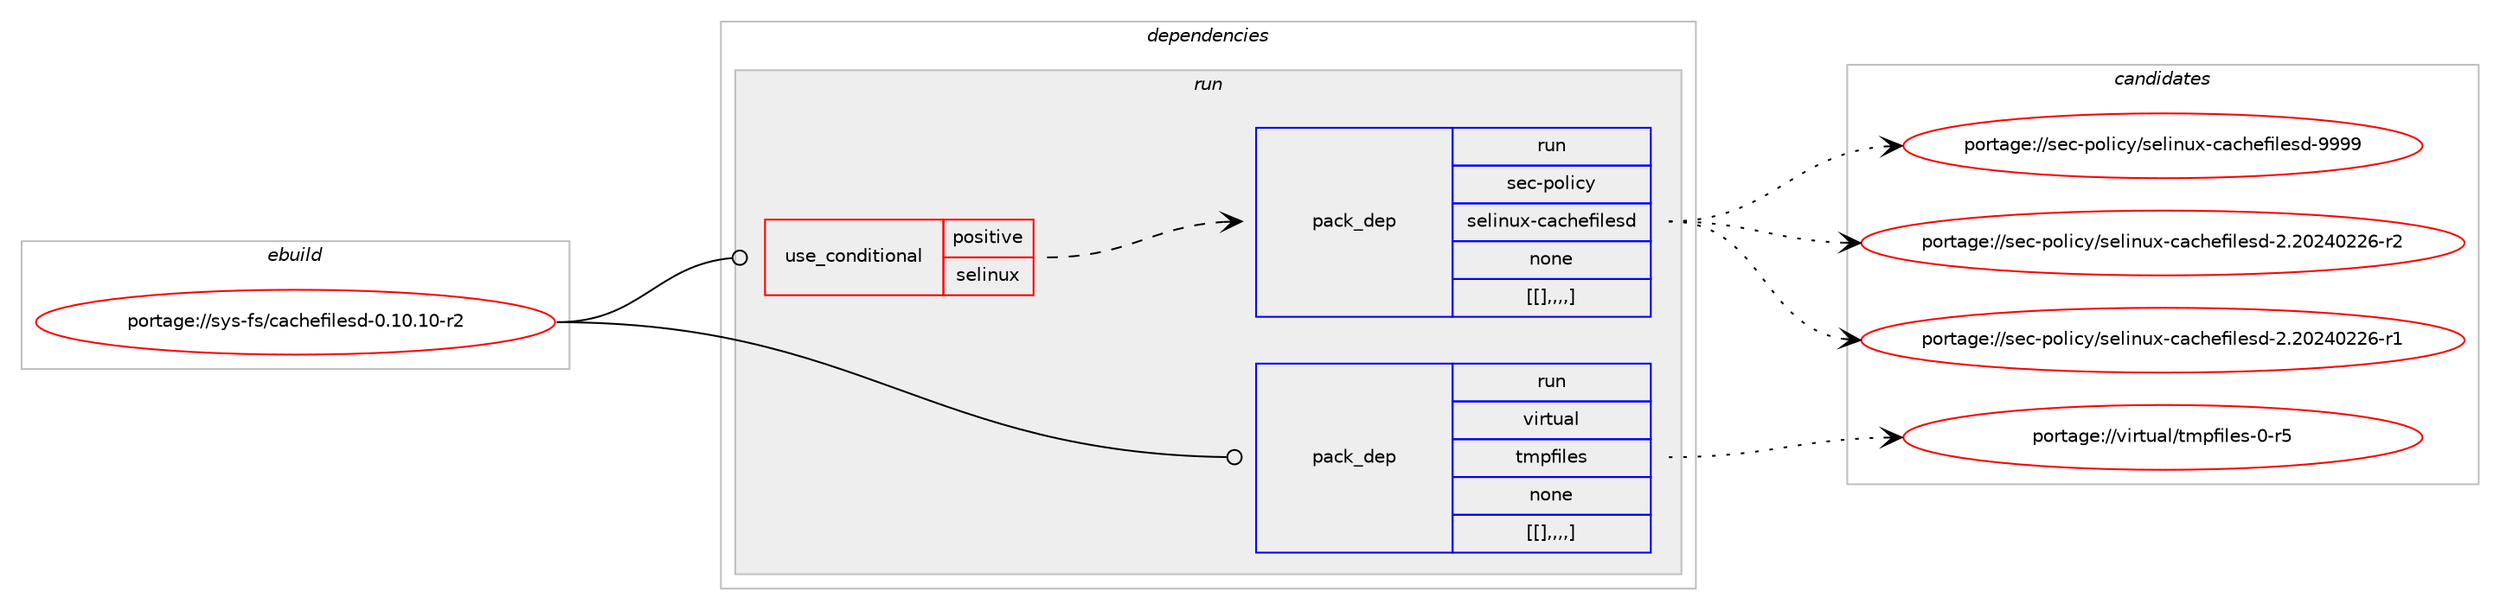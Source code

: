 digraph prolog {

# *************
# Graph options
# *************

newrank=true;
concentrate=true;
compound=true;
graph [rankdir=LR,fontname=Helvetica,fontsize=10,ranksep=1.5];#, ranksep=2.5, nodesep=0.2];
edge  [arrowhead=vee];
node  [fontname=Helvetica,fontsize=10];

# **********
# The ebuild
# **********

subgraph cluster_leftcol {
color=gray;
label=<<i>ebuild</i>>;
id [label="portage://sys-fs/cachefilesd-0.10.10-r2", color=red, width=4, href="../sys-fs/cachefilesd-0.10.10-r2.svg"];
}

# ****************
# The dependencies
# ****************

subgraph cluster_midcol {
color=gray;
label=<<i>dependencies</i>>;
subgraph cluster_compile {
fillcolor="#eeeeee";
style=filled;
label=<<i>compile</i>>;
}
subgraph cluster_compileandrun {
fillcolor="#eeeeee";
style=filled;
label=<<i>compile and run</i>>;
}
subgraph cluster_run {
fillcolor="#eeeeee";
style=filled;
label=<<i>run</i>>;
subgraph cond120561 {
dependency453558 [label=<<TABLE BORDER="0" CELLBORDER="1" CELLSPACING="0" CELLPADDING="4"><TR><TD ROWSPAN="3" CELLPADDING="10">use_conditional</TD></TR><TR><TD>positive</TD></TR><TR><TD>selinux</TD></TR></TABLE>>, shape=none, color=red];
subgraph pack329898 {
dependency453559 [label=<<TABLE BORDER="0" CELLBORDER="1" CELLSPACING="0" CELLPADDING="4" WIDTH="220"><TR><TD ROWSPAN="6" CELLPADDING="30">pack_dep</TD></TR><TR><TD WIDTH="110">run</TD></TR><TR><TD>sec-policy</TD></TR><TR><TD>selinux-cachefilesd</TD></TR><TR><TD>none</TD></TR><TR><TD>[[],,,,]</TD></TR></TABLE>>, shape=none, color=blue];
}
dependency453558:e -> dependency453559:w [weight=20,style="dashed",arrowhead="vee"];
}
id:e -> dependency453558:w [weight=20,style="solid",arrowhead="odot"];
subgraph pack329899 {
dependency453560 [label=<<TABLE BORDER="0" CELLBORDER="1" CELLSPACING="0" CELLPADDING="4" WIDTH="220"><TR><TD ROWSPAN="6" CELLPADDING="30">pack_dep</TD></TR><TR><TD WIDTH="110">run</TD></TR><TR><TD>virtual</TD></TR><TR><TD>tmpfiles</TD></TR><TR><TD>none</TD></TR><TR><TD>[[],,,,]</TD></TR></TABLE>>, shape=none, color=blue];
}
id:e -> dependency453560:w [weight=20,style="solid",arrowhead="odot"];
}
}

# **************
# The candidates
# **************

subgraph cluster_choices {
rank=same;
color=gray;
label=<<i>candidates</i>>;

subgraph choice329898 {
color=black;
nodesep=1;
choice11510199451121111081059912147115101108105110117120459997991041011021051081011151004557575757 [label="portage://sec-policy/selinux-cachefilesd-9999", color=red, width=4,href="../sec-policy/selinux-cachefilesd-9999.svg"];
choice115101994511211110810599121471151011081051101171204599979910410110210510810111510045504650485052485050544511450 [label="portage://sec-policy/selinux-cachefilesd-2.20240226-r2", color=red, width=4,href="../sec-policy/selinux-cachefilesd-2.20240226-r2.svg"];
choice115101994511211110810599121471151011081051101171204599979910410110210510810111510045504650485052485050544511449 [label="portage://sec-policy/selinux-cachefilesd-2.20240226-r1", color=red, width=4,href="../sec-policy/selinux-cachefilesd-2.20240226-r1.svg"];
dependency453559:e -> choice11510199451121111081059912147115101108105110117120459997991041011021051081011151004557575757:w [style=dotted,weight="100"];
dependency453559:e -> choice115101994511211110810599121471151011081051101171204599979910410110210510810111510045504650485052485050544511450:w [style=dotted,weight="100"];
dependency453559:e -> choice115101994511211110810599121471151011081051101171204599979910410110210510810111510045504650485052485050544511449:w [style=dotted,weight="100"];
}
subgraph choice329899 {
color=black;
nodesep=1;
choice118105114116117971084711610911210210510810111545484511453 [label="portage://virtual/tmpfiles-0-r5", color=red, width=4,href="../virtual/tmpfiles-0-r5.svg"];
dependency453560:e -> choice118105114116117971084711610911210210510810111545484511453:w [style=dotted,weight="100"];
}
}

}
